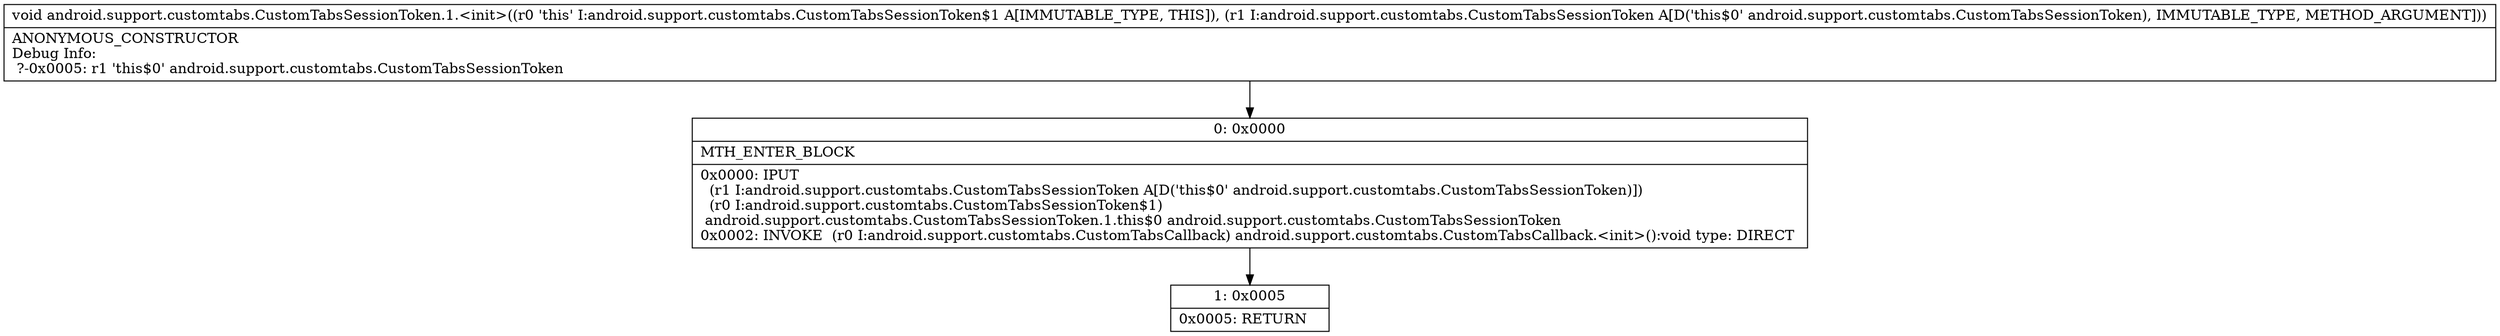 digraph "CFG forandroid.support.customtabs.CustomTabsSessionToken.1.\<init\>(Landroid\/support\/customtabs\/CustomTabsSessionToken;)V" {
Node_0 [shape=record,label="{0\:\ 0x0000|MTH_ENTER_BLOCK\l|0x0000: IPUT  \l  (r1 I:android.support.customtabs.CustomTabsSessionToken A[D('this$0' android.support.customtabs.CustomTabsSessionToken)])\l  (r0 I:android.support.customtabs.CustomTabsSessionToken$1)\l android.support.customtabs.CustomTabsSessionToken.1.this$0 android.support.customtabs.CustomTabsSessionToken \l0x0002: INVOKE  (r0 I:android.support.customtabs.CustomTabsCallback) android.support.customtabs.CustomTabsCallback.\<init\>():void type: DIRECT \l}"];
Node_1 [shape=record,label="{1\:\ 0x0005|0x0005: RETURN   \l}"];
MethodNode[shape=record,label="{void android.support.customtabs.CustomTabsSessionToken.1.\<init\>((r0 'this' I:android.support.customtabs.CustomTabsSessionToken$1 A[IMMUTABLE_TYPE, THIS]), (r1 I:android.support.customtabs.CustomTabsSessionToken A[D('this$0' android.support.customtabs.CustomTabsSessionToken), IMMUTABLE_TYPE, METHOD_ARGUMENT]))  | ANONYMOUS_CONSTRUCTOR\lDebug Info:\l  ?\-0x0005: r1 'this$0' android.support.customtabs.CustomTabsSessionToken\l}"];
MethodNode -> Node_0;
Node_0 -> Node_1;
}

